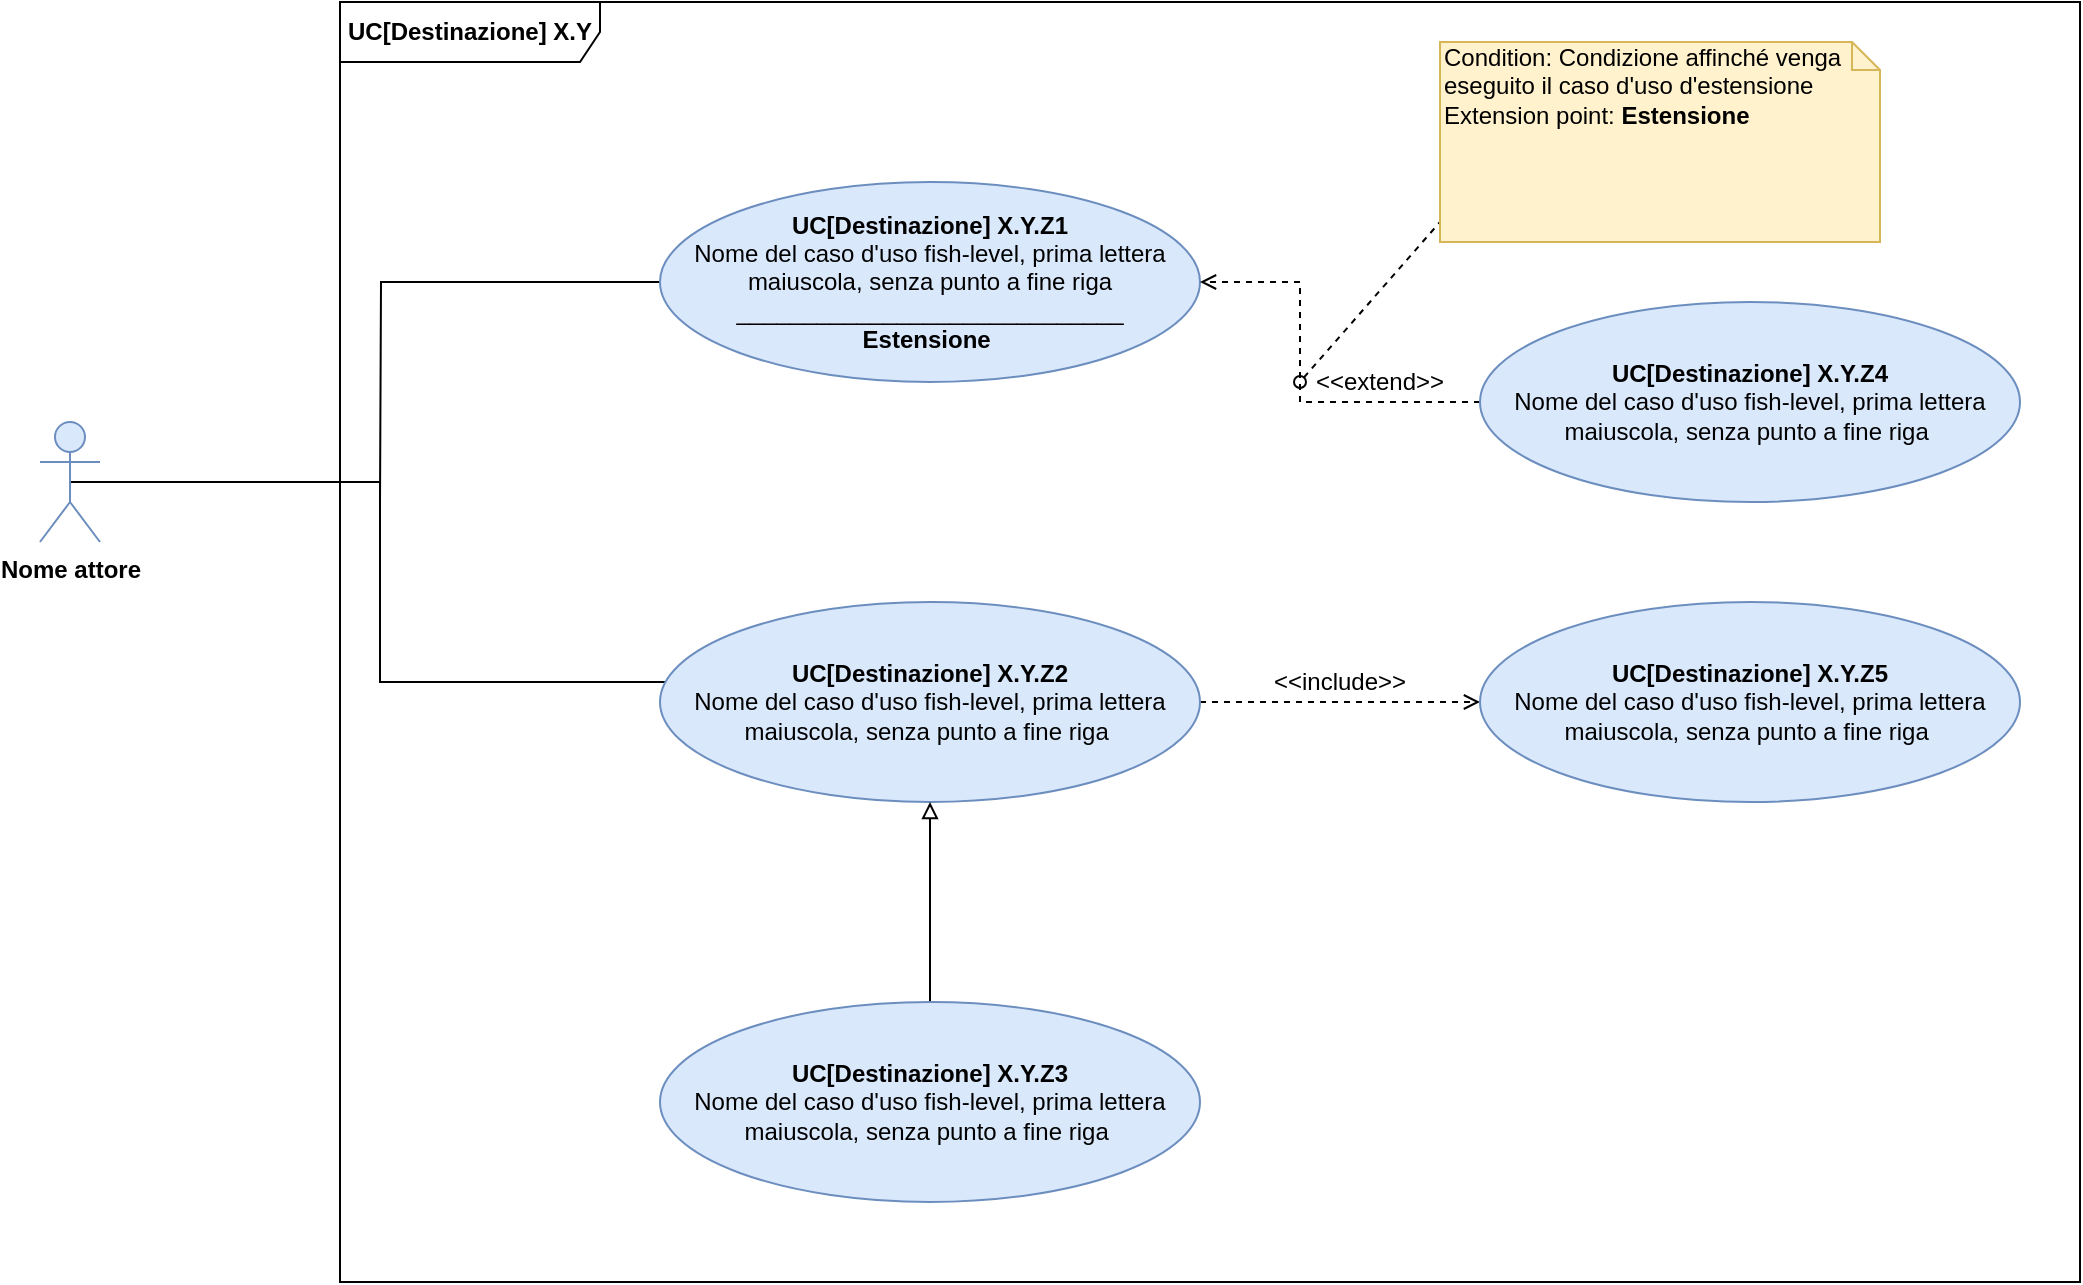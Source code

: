 <mxfile version="12.4.2" type="device" pages="1"><diagram name="Page-1" id="e7e014a7-5840-1c2e-5031-d8a46d1fe8dd"><mxGraphModel dx="1422" dy="822" grid="1" gridSize="10" guides="1" tooltips="1" connect="1" arrows="1" fold="1" page="1" pageScale="1" pageWidth="1169" pageHeight="826" background="#ffffff" math="0" shadow="0"><root><mxCell id="0"/><mxCell id="1" parent="0"/><mxCell id="yFqueE0bvkqC2CLvMh4e-42" value="&lt;b&gt;UC[Destinazione] X.Y&lt;/b&gt;" style="shape=umlFrame;whiteSpace=wrap;html=1;width=130;height=30;" parent="1" vertex="1"><mxGeometry x="240" y="160" width="870" height="640" as="geometry"/></mxCell><mxCell id="yFqueE0bvkqC2CLvMh4e-50" style="edgeStyle=orthogonalEdgeStyle;rounded=0;orthogonalLoop=1;jettySize=auto;html=1;exitX=0.5;exitY=0.5;exitDx=0;exitDy=0;exitPerimeter=0;endArrow=none;endFill=0;" parent="1" source="yFqueE0bvkqC2CLvMh4e-43" target="yFqueE0bvkqC2CLvMh4e-49" edge="1"><mxGeometry relative="1" as="geometry"><mxPoint x="200" y="400" as="targetPoint"/><Array as="points"><mxPoint x="260" y="400"/><mxPoint x="260" y="500"/></Array></mxGeometry></mxCell><mxCell id="yFqueE0bvkqC2CLvMh4e-43" value="&lt;b&gt;Nome attore&lt;/b&gt;" style="shape=umlActor;verticalLabelPosition=bottom;labelBackgroundColor=#ffffff;verticalAlign=top;html=1;fillColor=#dae8fc;strokeColor=#6c8ebf;" parent="1" vertex="1"><mxGeometry x="90" y="370" width="30" height="60" as="geometry"/></mxCell><mxCell id="yFqueE0bvkqC2CLvMh4e-51" style="edgeStyle=orthogonalEdgeStyle;rounded=0;orthogonalLoop=1;jettySize=auto;html=1;exitX=0;exitY=0.5;exitDx=0;exitDy=0;endArrow=none;endFill=0;" parent="1" source="yFqueE0bvkqC2CLvMh4e-47" edge="1"><mxGeometry relative="1" as="geometry"><mxPoint x="260" y="410" as="targetPoint"/></mxGeometry></mxCell><mxCell id="yFqueE0bvkqC2CLvMh4e-47" value="&lt;b&gt;UC[Destinazione] X.Y.Z1&lt;/b&gt;&lt;br&gt;&lt;span style=&quot;text-align: left ; white-space: nowrap&quot;&gt;Nome&amp;nbsp;del&amp;nbsp;caso&amp;nbsp;d'uso&amp;nbsp;fish-level,&amp;nbsp;prima&amp;nbsp;lettera&lt;br&gt;maiuscola,&amp;nbsp;senza&amp;nbsp;punto&amp;nbsp;a&amp;nbsp;fine&amp;nbsp;riga&lt;br&gt;&lt;/span&gt;_____________________________&lt;br&gt;&lt;b&gt;Estensione&lt;/b&gt;&amp;nbsp;" style="ellipse;whiteSpace=wrap;html=1;fillColor=#dae8fc;strokeColor=#6c8ebf;" parent="1" vertex="1"><mxGeometry x="400" y="250" width="270" height="100" as="geometry"/></mxCell><mxCell id="yFqueE0bvkqC2CLvMh4e-57" style="edgeStyle=orthogonalEdgeStyle;rounded=0;orthogonalLoop=1;jettySize=auto;html=1;exitX=1;exitY=0.5;exitDx=0;exitDy=0;entryX=0;entryY=0.5;entryDx=0;entryDy=0;dashed=1;startArrow=none;startFill=0;endArrow=open;endFill=0;" parent="1" source="yFqueE0bvkqC2CLvMh4e-49" target="yFqueE0bvkqC2CLvMh4e-56" edge="1"><mxGeometry relative="1" as="geometry"/></mxCell><mxCell id="yFqueE0bvkqC2CLvMh4e-49" value="&lt;b&gt;UC[Destinazione] X.Y.Z2&lt;/b&gt;&lt;br&gt;&lt;span style=&quot;text-align: left ; white-space: nowrap&quot;&gt;Nome&amp;nbsp;del&amp;nbsp;caso&amp;nbsp;d'uso&amp;nbsp;fish-level,&amp;nbsp;prima&amp;nbsp;lettera&lt;br&gt;maiuscola,&amp;nbsp;senza&amp;nbsp;punto&amp;nbsp;a&amp;nbsp;fine&amp;nbsp;riga&lt;/span&gt;&amp;nbsp;" style="ellipse;whiteSpace=wrap;html=1;fillColor=#dae8fc;strokeColor=#6c8ebf;" parent="1" vertex="1"><mxGeometry x="400" y="460" width="270" height="100" as="geometry"/></mxCell><mxCell id="yFqueE0bvkqC2CLvMh4e-53" style="rounded=0;orthogonalLoop=1;jettySize=auto;html=1;exitX=0;exitY=0.5;exitDx=0;exitDy=0;endArrow=open;endFill=0;startArrow=none;startFill=0;dashed=1;edgeStyle=orthogonalEdgeStyle;" parent="1" source="yFqueE0bvkqC2CLvMh4e-52" target="yFqueE0bvkqC2CLvMh4e-47" edge="1"><mxGeometry relative="1" as="geometry"><Array as="points"><mxPoint x="720" y="360"/><mxPoint x="720" y="300"/></Array></mxGeometry></mxCell><mxCell id="yFqueE0bvkqC2CLvMh4e-52" value="&lt;b&gt;UC[Destinazione] X.Y.Z4&lt;/b&gt;&lt;br&gt;&lt;span style=&quot;text-align: left ; white-space: nowrap&quot;&gt;Nome&amp;nbsp;del&amp;nbsp;caso&amp;nbsp;d'uso&amp;nbsp;fish-level,&amp;nbsp;prima&amp;nbsp;lettera&lt;br&gt;maiuscola,&amp;nbsp;senza&amp;nbsp;punto&amp;nbsp;a&amp;nbsp;fine&amp;nbsp;riga&lt;/span&gt;&amp;nbsp;" style="ellipse;whiteSpace=wrap;html=1;fillColor=#dae8fc;strokeColor=#6c8ebf;" parent="1" vertex="1"><mxGeometry x="810" y="310" width="270" height="100" as="geometry"/></mxCell><mxCell id="yFqueE0bvkqC2CLvMh4e-55" value="&amp;lt;&amp;lt;extend&amp;gt;&amp;gt;" style="text;html=1;strokeColor=none;fillColor=none;align=center;verticalAlign=middle;whiteSpace=wrap;rounded=0;" parent="1" vertex="1"><mxGeometry x="740" y="340" width="40" height="20" as="geometry"/></mxCell><mxCell id="yFqueE0bvkqC2CLvMh4e-56" value="&lt;b&gt;UC[Destinazione] X.Y.Z5&lt;/b&gt;&lt;br&gt;&lt;span style=&quot;text-align: left ; white-space: nowrap&quot;&gt;Nome&amp;nbsp;del&amp;nbsp;caso&amp;nbsp;d'uso&amp;nbsp;fish-level,&amp;nbsp;prima&amp;nbsp;lettera&lt;br&gt;maiuscola,&amp;nbsp;senza&amp;nbsp;punto&amp;nbsp;a&amp;nbsp;fine&amp;nbsp;riga&lt;/span&gt;&amp;nbsp;" style="ellipse;whiteSpace=wrap;html=1;fillColor=#dae8fc;strokeColor=#6c8ebf;" parent="1" vertex="1"><mxGeometry x="810" y="460" width="270" height="100" as="geometry"/></mxCell><mxCell id="yFqueE0bvkqC2CLvMh4e-58" value="&amp;lt;&amp;lt;include&amp;gt;&amp;gt;" style="text;html=1;strokeColor=none;fillColor=none;align=center;verticalAlign=middle;whiteSpace=wrap;rounded=0;" parent="1" vertex="1"><mxGeometry x="720" y="490" width="40" height="20" as="geometry"/></mxCell><mxCell id="yFqueE0bvkqC2CLvMh4e-59" value="" style="endArrow=none;html=1;dashed=1;startArrow=oval;startFill=0;" parent="1" edge="1"><mxGeometry width="50" height="50" relative="1" as="geometry"><mxPoint x="720" y="350" as="sourcePoint"/><mxPoint x="790" y="270" as="targetPoint"/></mxGeometry></mxCell><mxCell id="yFqueE0bvkqC2CLvMh4e-60" value="Condition: Condizione affinché venga eseguito il caso d'uso d'estensione&lt;br&gt;Extension point: &lt;b&gt;Estensione&lt;/b&gt;" style="shape=note;whiteSpace=wrap;html=1;size=14;verticalAlign=top;align=left;spacingTop=-6;fillColor=#fff2cc;strokeColor=#d6b656;" parent="1" vertex="1"><mxGeometry x="790" y="180" width="220" height="100" as="geometry"/></mxCell><mxCell id="yFqueE0bvkqC2CLvMh4e-62" style="edgeStyle=orthogonalEdgeStyle;rounded=0;orthogonalLoop=1;jettySize=auto;html=1;exitX=0.5;exitY=0;exitDx=0;exitDy=0;startArrow=none;startFill=0;endArrow=block;endFill=0;" parent="1" source="yFqueE0bvkqC2CLvMh4e-61" target="yFqueE0bvkqC2CLvMh4e-49" edge="1"><mxGeometry relative="1" as="geometry"/></mxCell><mxCell id="yFqueE0bvkqC2CLvMh4e-61" value="&lt;b&gt;UC[Destinazione] X.Y.Z3&lt;/b&gt;&lt;br&gt;&lt;span style=&quot;text-align: left ; white-space: nowrap&quot;&gt;Nome&amp;nbsp;del&amp;nbsp;caso&amp;nbsp;d'uso&amp;nbsp;fish-level,&amp;nbsp;prima&amp;nbsp;lettera&lt;br&gt;maiuscola,&amp;nbsp;senza&amp;nbsp;punto&amp;nbsp;a&amp;nbsp;fine&amp;nbsp;riga&lt;/span&gt;&amp;nbsp;" style="ellipse;whiteSpace=wrap;html=1;fillColor=#dae8fc;strokeColor=#6c8ebf;" parent="1" vertex="1"><mxGeometry x="400" y="660" width="270" height="100" as="geometry"/></mxCell></root></mxGraphModel></diagram></mxfile>